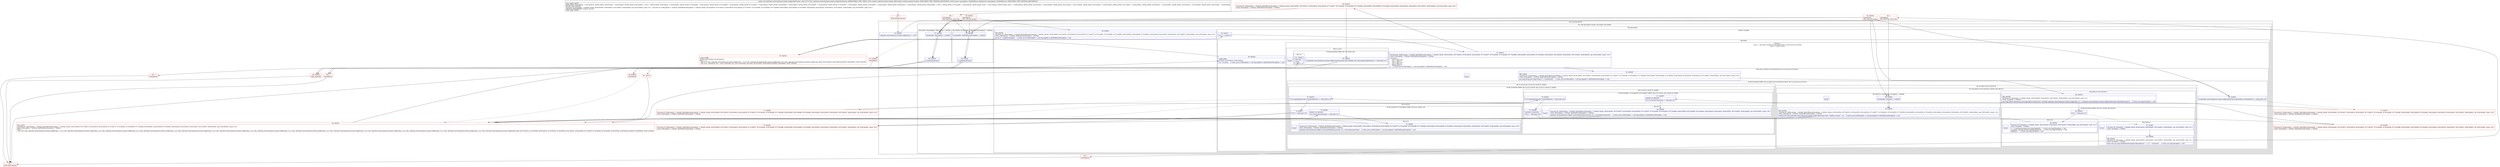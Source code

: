 digraph "CFG forandroidx.constraintlayout.motion.widget.KeyFrames.\<init\>(Landroid\/content\/Context;Lorg\/xmlpull\/v1\/XmlPullParser;)V" {
subgraph cluster_Region_807075675 {
label = "R(2:1|(2:3|(2:6|39)))";
node [shape=record,color=blue];
Node_53 [shape=record,label="{53\:\ 0x0000|androidx.constraintlayout.motion.widget.Key r1 = null\l}"];
subgraph cluster_TryCatchRegion_1408044666 {
label = "Try: R(2:3|(2:6|39)) catches: R(2:42|43), R(2:45|46)";
node [shape=record,color=blue];
subgraph cluster_Region_2038142398 {
label = "R(2:3|(2:6|39))";
node [shape=record,color=blue];
Node_54 [shape=record,label="{54\:\ 0x000c|TRY_ENTER\lTryCatch #3 \{IOException \-\> 0x00a8, XmlPullParserException \-\> 0x00ad, blocks: (B:54:0x000c, B:57:0x0013, B:59:0x0018, B:62:0x0025, B:71:0x0077, B:74:0x0081, B:76:0x0085, B:77:0x008b, B:80:0x0095, B:82:0x0099, B:70:0x006e, B:84:0x00a0, B:64:0x0032, B:66:0x003c, B:67:0x0051, B:68:0x006c), top: B:95:0x000c, inners: #0 \}\lCatch: IOException \-\> 0x00a8, XmlPullParserException \-\> 0x00ad\l|int int r2 = r9.getEventType()     \/\/ Catch: java.io.IOException \-\> La8 org.xmlpull.v1.XmlPullParserException \-\> Lad\l}"];
subgraph cluster_LoopRegion_541859193 {
label = "LOOP:0: (2:6|39)";
node [shape=record,color=blue];
Node_56 [shape=record,label="{56\:\ 0x0011|if (r2 != 1) goto L6\l}"];
subgraph cluster_Region_1699118791 {
label = "R(2:6|39)";
node [shape=record,color=blue];
subgraph cluster_SwitchRegion_2112598880 {
label = "Switch: 2
 case 2 -> R(3:14|(1:(2:29|(2:31|1)(3:32|33|1)))(1:(1:(2:21|1))(1:(2:27|1)))|1)
 case 3 -> R(2:(1:11)|1)";
node [shape=record,color=blue];
Node_57 [shape=record,label="{57\:\ 0x0013|TryCatch #3 \{IOException \-\> 0x00a8, XmlPullParserException \-\> 0x00ad, blocks: (B:54:0x000c, B:57:0x0013, B:59:0x0018, B:62:0x0025, B:71:0x0077, B:74:0x0081, B:76:0x0085, B:77:0x008b, B:80:0x0095, B:82:0x0099, B:70:0x006e, B:84:0x00a0, B:64:0x0032, B:66:0x003c, B:67:0x0051, B:68:0x006c), top: B:95:0x000c, inners: #0 \}\lCatch: IOException \-\> 0x00a8, XmlPullParserException \-\> 0x00ad\l|switch(r2) \{\l    case 0: goto L38;\l    case 1: goto L7;\l    case 2: goto L14;\l    case 3: goto L8;\l    default: goto L7;\l\}     \/\/ Catch: java.io.IOException \-\> La8 org.xmlpull.v1.XmlPullParserException \-\> Lad\l}"];
subgraph cluster_Region_1486364422 {
label = "R(3:14|(1:(2:29|(2:31|1)(3:32|33|1)))(1:(1:(2:21|1))(1:(2:27|1)))|1)";
node [shape=record,color=blue];
Node_62 [shape=record,label="{62\:\ 0x0025|TRY_LEAVE\lTryCatch #3 \{IOException \-\> 0x00a8, XmlPullParserException \-\> 0x00ad, blocks: (B:54:0x000c, B:57:0x0013, B:59:0x0018, B:62:0x0025, B:71:0x0077, B:74:0x0081, B:76:0x0085, B:77:0x008b, B:80:0x0095, B:82:0x0099, B:70:0x006e, B:84:0x00a0, B:64:0x0032, B:66:0x003c, B:67:0x0051, B:68:0x006c), top: B:95:0x000c, inners: #0 \}\lCatch: IOException \-\> 0x00a8, XmlPullParserException \-\> 0x00ad\l|java.lang.String java.lang.String r3 = r9.getName()     \/\/ Catch: java.io.IOException \-\> La8 org.xmlpull.v1.XmlPullParserException \-\> Lad\l}"];
subgraph cluster_IfRegion_251585172 {
label = "IF [B:63:0x0030] THEN: R(1:(2:29|(2:31|1)(3:32|33|1))) ELSE: R(1:(1:(2:21|1))(1:(2:27|1)))";
node [shape=record,color=blue];
Node_63 [shape=record,label="{63\:\ 0x0030|if (androidx.constraintlayout.motion.widget.KeyFrames.sKeyMakers.containsKey(r3) != false) goto L28\l}"];
subgraph cluster_Region_1792412799 {
label = "R(1:(2:29|(2:31|1)(3:32|33|1)))";
node [shape=record,color=blue];
subgraph cluster_TryCatchRegion_2033282747 {
label = "Try: R(2:29|(2:31|1)(3:32|33|1)) catches: R(3:36|37|1)";
node [shape=record,color=blue];
subgraph cluster_Region_1318683111 {
label = "R(2:29|(2:31|1)(3:32|33|1))";
node [shape=record,color=blue];
Node_64 [shape=record,label="{64\:\ 0x0032|TRY_ENTER\lTryCatch #0 \{Exception \-\> 0x006d, blocks: (B:64:0x0032, B:66:0x003c, B:67:0x0051, B:68:0x006c), top: B:93:0x0032, outer: #3 \}\lCatch: Exception \-\> 0x006d\l|java.lang.reflect.Constructor java.lang.reflect.Constructor\<? extends androidx.constraintlayout.motion.widget.Key\> r3 = androidx.constraintlayout.motion.widget.KeyFrames.sKeyMakers.get(r3)     \/\/ Catch: java.lang.Exception \-\> L6d\l}"];
subgraph cluster_IfRegion_253935367 {
label = "IF [B:65:0x003a] THEN: R(2:31|1) ELSE: R(3:32|33|1)";
node [shape=record,color=blue];
Node_65 [shape=record,label="{65\:\ 0x003a|if (r3 != null) goto L31\l}"];
subgraph cluster_Region_1755895297 {
label = "R(2:31|1)";
node [shape=record,color=blue];
Node_66 [shape=record,label="{66\:\ 0x003c|TryCatch #0 \{Exception \-\> 0x006d, blocks: (B:64:0x0032, B:66:0x003c, B:67:0x0051, B:68:0x006c), top: B:93:0x0032, outer: #3 \}\lCatch: Exception \-\> 0x006d\l|r1 = r3.newInstance(new java.lang.Object[0])     \/\/ Catch: java.lang.Exception \-\> L6d\lr1.load(r8, android.util.Xml.asAttributeSet(r9))     \/\/ Catch: java.lang.Exception \-\> L6d\laddKey(r1)     \/\/ Catch: java.lang.Exception \-\> L6d\l}"];
Node_InsnContainer_2019202724 [shape=record,label="{|break\l}"];
}
subgraph cluster_Region_1850297319 {
label = "R(3:32|33|1)";
node [shape=record,color=blue];
Node_67 [shape=record,label="{67\:\ 0x0051|TryCatch #0 \{Exception \-\> 0x006d, blocks: (B:64:0x0032, B:66:0x003c, B:67:0x0051, B:68:0x006c), top: B:93:0x0032, outer: #3 \}\lCatch: Exception \-\> 0x006d\l}"];
Node_68 [shape=record,label="{68\:\ 0x006c|TRY_LEAVE\lTryCatch #0 \{Exception \-\> 0x006d, blocks: (B:64:0x0032, B:66:0x003c, B:67:0x0051, B:68:0x006c), top: B:93:0x0032, outer: #3 \}\lCatch: Exception \-\> 0x006d\l|throw new java.lang.NullPointerException(\"Keymaker for \" + r3 + \" not found\")     \/\/ Catch: java.lang.Exception \-\> L6d\l}"];
Node_InsnContainer_1132452107 [shape=record,label="{|break\l}"];
}
}
}
subgraph cluster_Region_428900591 {
label = "R(3:36|37|1) | ExcHandler: Exception \-\> 0x006d\l";
node [shape=record,color=blue];
Node_69 [shape=record,label="{69\:\ 0x006d|ExcHandler: Exception \-\> 0x006d\l}"];
Node_70 [shape=record,label="{70\:\ 0x006e|TRY_ENTER\lTryCatch #3 \{IOException \-\> 0x00a8, XmlPullParserException \-\> 0x00ad, blocks: (B:54:0x000c, B:57:0x0013, B:59:0x0018, B:62:0x0025, B:71:0x0077, B:74:0x0081, B:76:0x0085, B:77:0x008b, B:80:0x0095, B:82:0x0099, B:70:0x006e, B:84:0x00a0, B:64:0x0032, B:66:0x003c, B:67:0x0051, B:68:0x006c), top: B:95:0x000c, inners: #0 \}\lCatch: IOException \-\> 0x00a8, XmlPullParserException \-\> 0x00ad\l|android.util.Log.e(androidx.constraintlayout.motion.widget.KeyFrames.TAG, \"unable to create \", r3)     \/\/ Catch: java.io.IOException \-\> La8 org.xmlpull.v1.XmlPullParserException \-\> Lad\l}"];
Node_InsnContainer_1806066128 [shape=record,label="{|break\l}"];
}
}
}
subgraph cluster_Region_1206199734 {
label = "R(1:(1:(2:21|1))(1:(2:27|1))) | ELSE_IF_CHAIN\l";
node [shape=record,color=blue];
subgraph cluster_IfRegion_1991317767 {
label = "IF [B:72:0x007d] THEN: R(1:(2:21|1)) ELSE: R(1:(2:27|1)) | ELSE_IF_CHAIN\l";
node [shape=record,color=blue];
Node_72 [shape=record,label="{72\:\ 0x007d|if (r3.equalsIgnoreCase(\"CustomAttribute\") != false) goto L18\l}"];
subgraph cluster_Region_2054101952 {
label = "R(1:(2:21|1))";
node [shape=record,color=blue];
subgraph cluster_IfRegion_115120054 {
label = "IF [B:73:0x007f, B:75:0x0083] THEN: R(2:21|1) ELSE: null";
node [shape=record,color=blue];
Node_73 [shape=record,label="{73\:\ 0x007f|if (r1 != null) goto L19\l}"];
Node_75 [shape=record,label="{75\:\ 0x0083|ADDED_TO_REGION\l|if (r1.mCustomConstraints != null) goto L21\l}"];
subgraph cluster_Region_1380572435 {
label = "R(2:21|1)";
node [shape=record,color=blue];
Node_76 [shape=record,label="{76\:\ 0x0085|TryCatch #3 \{IOException \-\> 0x00a8, XmlPullParserException \-\> 0x00ad, blocks: (B:54:0x000c, B:57:0x0013, B:59:0x0018, B:62:0x0025, B:71:0x0077, B:74:0x0081, B:76:0x0085, B:77:0x008b, B:80:0x0095, B:82:0x0099, B:70:0x006e, B:84:0x00a0, B:64:0x0032, B:66:0x003c, B:67:0x0051, B:68:0x006c), top: B:95:0x000c, inners: #0 \}\lCatch: IOException \-\> 0x00a8, XmlPullParserException \-\> 0x00ad\l|androidx.constraintlayout.widget.ConstraintAttribute.parse(r8, r9, r1.mCustomConstraints)     \/\/ Catch: java.io.IOException \-\> La8 org.xmlpull.v1.XmlPullParserException \-\> Lad\l}"];
Node_InsnContainer_1743092634 [shape=record,label="{|break\l}"];
}
}
}
subgraph cluster_Region_1066745431 {
label = "R(1:(2:27|1)) | ELSE_IF_CHAIN\l";
node [shape=record,color=blue];
subgraph cluster_IfRegion_894304294 {
label = "IF [B:78:0x0091, B:79:0x0093, B:81:0x0097] THEN: R(2:27|1) ELSE: null | ELSE_IF_CHAIN\l";
node [shape=record,color=blue];
Node_78 [shape=record,label="{78\:\ 0x0091|if (r3.equalsIgnoreCase(\"CustomMethod\") != false) goto L24\l}"];
Node_79 [shape=record,label="{79\:\ 0x0093|ADDED_TO_REGION\l|if (r1 != null) goto L25\l}"];
Node_81 [shape=record,label="{81\:\ 0x0097|ADDED_TO_REGION\l|if (r1.mCustomConstraints != null) goto L27\l}"];
subgraph cluster_Region_469286992 {
label = "R(2:27|1)";
node [shape=record,color=blue];
Node_82 [shape=record,label="{82\:\ 0x0099|TryCatch #3 \{IOException \-\> 0x00a8, XmlPullParserException \-\> 0x00ad, blocks: (B:54:0x000c, B:57:0x0013, B:59:0x0018, B:62:0x0025, B:71:0x0077, B:74:0x0081, B:76:0x0085, B:77:0x008b, B:80:0x0095, B:82:0x0099, B:70:0x006e, B:84:0x00a0, B:64:0x0032, B:66:0x003c, B:67:0x0051, B:68:0x006c), top: B:95:0x000c, inners: #0 \}\lCatch: IOException \-\> 0x00a8, XmlPullParserException \-\> 0x00ad\l|androidx.constraintlayout.widget.ConstraintAttribute.parse(r8, r9, r1.mCustomConstraints)     \/\/ Catch: java.io.IOException \-\> La8 org.xmlpull.v1.XmlPullParserException \-\> Lad\l}"];
Node_InsnContainer_1362326662 [shape=record,label="{|break\l}"];
}
}
}
}
}
}
Node_InsnContainer_1400947835 [shape=record,label="{|break\l}"];
}
subgraph cluster_Region_536169530 {
label = "R(2:(1:11)|1)";
node [shape=record,color=blue];
subgraph cluster_IfRegion_159694357 {
label = "IF [B:60:0x0022] THEN: R(1:11) ELSE: null";
node [shape=record,color=blue];
Node_60 [shape=record,label="{60\:\ 0x0022|if (androidx.constraintlayout.motion.widget.ViewTransition.KEY_FRAME_SET_TAG.equals(r9.getName()) != false) goto L10\l}"];
subgraph cluster_Region_1129938151 {
label = "R(1:11)";
node [shape=record,color=blue];
Node_61 [shape=record,label="{61\:\ 0x0024|RETURN\l|return\l}"];
}
}
Node_InsnContainer_372235243 [shape=record,label="{|break\l}"];
}
}
Node_85 [shape=record,label="{85\:\ 0x00a4|LOOP_END\lLOOP:0: B:55:0x0010\-\>B:85:0x00a4\l|r2 = r9.next()     \/\/ Catch: java.io.IOException \-\> La8 org.xmlpull.v1.XmlPullParserException \-\> Lad\l}"];
}
}
}
subgraph cluster_Region_596562312 {
label = "R(2:42|43) | ExcHandler: IOException \-\> 0x00a8\l";
node [shape=record,color=blue];
Node_87 [shape=record,label="{87\:\ 0x00a8|ExcHandler: IOException \-\> 0x00a8\l}"];
Node_88 [shape=record,label="{88\:\ 0x00a9|r1.printStackTrace()\l}"];
}
subgraph cluster_Region_257341434 {
label = "R(2:45|46) | ExcHandler: XmlPullParserException \-\> 0x00ad\l";
node [shape=record,color=blue];
Node_89 [shape=record,label="{89\:\ 0x00ad|ExcHandler: XmlPullParserException \-\> 0x00ad\l}"];
Node_90 [shape=record,label="{90\:\ 0x00ae|r1.printStackTrace()\l}"];
}
}
}
subgraph cluster_Region_257341434 {
label = "R(2:45|46) | ExcHandler: XmlPullParserException \-\> 0x00ad\l";
node [shape=record,color=blue];
Node_89 [shape=record,label="{89\:\ 0x00ad|ExcHandler: XmlPullParserException \-\> 0x00ad\l}"];
Node_90 [shape=record,label="{90\:\ 0x00ae|r1.printStackTrace()\l}"];
}
subgraph cluster_Region_596562312 {
label = "R(2:42|43) | ExcHandler: IOException \-\> 0x00a8\l";
node [shape=record,color=blue];
Node_87 [shape=record,label="{87\:\ 0x00a8|ExcHandler: IOException \-\> 0x00a8\l}"];
Node_88 [shape=record,label="{88\:\ 0x00a9|r1.printStackTrace()\l}"];
}
subgraph cluster_Region_428900591 {
label = "R(3:36|37|1) | ExcHandler: Exception \-\> 0x006d\l";
node [shape=record,color=blue];
Node_69 [shape=record,label="{69\:\ 0x006d|ExcHandler: Exception \-\> 0x006d\l}"];
Node_70 [shape=record,label="{70\:\ 0x006e|TRY_ENTER\lTryCatch #3 \{IOException \-\> 0x00a8, XmlPullParserException \-\> 0x00ad, blocks: (B:54:0x000c, B:57:0x0013, B:59:0x0018, B:62:0x0025, B:71:0x0077, B:74:0x0081, B:76:0x0085, B:77:0x008b, B:80:0x0095, B:82:0x0099, B:70:0x006e, B:84:0x00a0, B:64:0x0032, B:66:0x003c, B:67:0x0051, B:68:0x006c), top: B:95:0x000c, inners: #0 \}\lCatch: IOException \-\> 0x00a8, XmlPullParserException \-\> 0x00ad\l|android.util.Log.e(androidx.constraintlayout.motion.widget.KeyFrames.TAG, \"unable to create \", r3)     \/\/ Catch: java.io.IOException \-\> La8 org.xmlpull.v1.XmlPullParserException \-\> Lad\l}"];
Node_InsnContainer_1806066128 [shape=record,label="{|break\l}"];
}
Node_51 [shape=record,color=red,label="{51\:\ ?|MTH_ENTER_BLOCK\l}"];
Node_95 [shape=record,color=red,label="{95\:\ 0x000c|SYNTHETIC\lEXC_TOP_SPLITTER\l}"];
Node_55 [shape=record,color=red,label="{55\:\ 0x0010|LOOP_START\lLOOP:0: B:55:0x0010\-\>B:85:0x00a4\lPHI: r1 r2 \l  PHI: (r1v3 'key' androidx.constraintlayout.motion.widget.Key) = (r1v0 'key' androidx.constraintlayout.motion.widget.Key), (r1v4 'key' androidx.constraintlayout.motion.widget.Key) binds: [B:54:0x000c, B:85:0x00a4] A[DONT_GENERATE, DONT_INLINE]\l  PHI: (r2v1 'eventType' int) = (r2v0 'eventType' int), (r2v2 'eventType' int) binds: [B:54:0x000c, B:85:0x00a4] A[DONT_GENERATE, DONT_INLINE]\l}"];
Node_58 [shape=record,color=red,label="{58\:\ 0x0016}"];
Node_59 [shape=record,color=red,label="{59\:\ 0x0018|TryCatch #3 \{IOException \-\> 0x00a8, XmlPullParserException \-\> 0x00ad, blocks: (B:54:0x000c, B:57:0x0013, B:59:0x0018, B:62:0x0025, B:71:0x0077, B:74:0x0081, B:76:0x0085, B:77:0x008b, B:80:0x0095, B:82:0x0099, B:70:0x006e, B:84:0x00a0, B:64:0x0032, B:66:0x003c, B:67:0x0051, B:68:0x006c), top: B:95:0x000c, inners: #0 \}\lCatch: IOException \-\> 0x00a8, XmlPullParserException \-\> 0x00ad\l}"];
Node_98 [shape=record,color=red,label="{98\:\ 0x0024|SYNTHETIC\l}"];
Node_52 [shape=record,color=red,label="{52\:\ ?|MTH_EXIT_BLOCK\l}"];
Node_96 [shape=record,color=red,label="{96\:\ ?|SYNTHETIC\lEXC_BOTTOM_SPLITTER\l}"];
Node_71 [shape=record,color=red,label="{71\:\ 0x0077|TryCatch #3 \{IOException \-\> 0x00a8, XmlPullParserException \-\> 0x00ad, blocks: (B:54:0x000c, B:57:0x0013, B:59:0x0018, B:62:0x0025, B:71:0x0077, B:74:0x0081, B:76:0x0085, B:77:0x008b, B:80:0x0095, B:82:0x0099, B:70:0x006e, B:84:0x00a0, B:64:0x0032, B:66:0x003c, B:67:0x0051, B:68:0x006c), top: B:95:0x000c, inners: #0 \}\lCatch: IOException \-\> 0x00a8, XmlPullParserException \-\> 0x00ad\l}"];
Node_74 [shape=record,color=red,label="{74\:\ 0x0081|TryCatch #3 \{IOException \-\> 0x00a8, XmlPullParserException \-\> 0x00ad, blocks: (B:54:0x000c, B:57:0x0013, B:59:0x0018, B:62:0x0025, B:71:0x0077, B:74:0x0081, B:76:0x0085, B:77:0x008b, B:80:0x0095, B:82:0x0099, B:70:0x006e, B:84:0x00a0, B:64:0x0032, B:66:0x003c, B:67:0x0051, B:68:0x006c), top: B:95:0x000c, inners: #0 \}\lCatch: IOException \-\> 0x00a8, XmlPullParserException \-\> 0x00ad\l}"];
Node_77 [shape=record,color=red,label="{77\:\ 0x008b|TryCatch #3 \{IOException \-\> 0x00a8, XmlPullParserException \-\> 0x00ad, blocks: (B:54:0x000c, B:57:0x0013, B:59:0x0018, B:62:0x0025, B:71:0x0077, B:74:0x0081, B:76:0x0085, B:77:0x008b, B:80:0x0095, B:82:0x0099, B:70:0x006e, B:84:0x00a0, B:64:0x0032, B:66:0x003c, B:67:0x0051, B:68:0x006c), top: B:95:0x000c, inners: #0 \}\lCatch: IOException \-\> 0x00a8, XmlPullParserException \-\> 0x00ad\l}"];
Node_80 [shape=record,color=red,label="{80\:\ 0x0095|TryCatch #3 \{IOException \-\> 0x00a8, XmlPullParserException \-\> 0x00ad, blocks: (B:54:0x000c, B:57:0x0013, B:59:0x0018, B:62:0x0025, B:71:0x0077, B:74:0x0081, B:76:0x0085, B:77:0x008b, B:80:0x0095, B:82:0x0099, B:70:0x006e, B:84:0x00a0, B:64:0x0032, B:66:0x003c, B:67:0x0051, B:68:0x006c), top: B:95:0x000c, inners: #0 \}\lCatch: IOException \-\> 0x00a8, XmlPullParserException \-\> 0x00ad\l}"];
Node_93 [shape=record,color=red,label="{93\:\ 0x0032|SYNTHETIC\lEXC_TOP_SPLITTER\l}"];
Node_94 [shape=record,color=red,label="{94\:\ ?|SYNTHETIC\lEXC_BOTTOM_SPLITTER\l}"];
Node_99 [shape=record,color=red,label="{99\:\ ?|SYNTHETIC\l}"];
Node_84 [shape=record,color=red,label="{84\:\ 0x00a0|TRY_LEAVE\lTryCatch #3 \{IOException \-\> 0x00a8, XmlPullParserException \-\> 0x00ad, blocks: (B:54:0x000c, B:57:0x0013, B:59:0x0018, B:62:0x0025, B:71:0x0077, B:74:0x0081, B:76:0x0085, B:77:0x008b, B:80:0x0095, B:82:0x0099, B:70:0x006e, B:84:0x00a0, B:64:0x0032, B:66:0x003c, B:67:0x0051, B:68:0x006c), top: B:95:0x000c, inners: #0 \}\lCatch: IOException \-\> 0x00a8, XmlPullParserException \-\> 0x00ad\lPHI: r1 \l  PHI: (r1v4 'key' androidx.constraintlayout.motion.widget.Key) = (r1v3 'key' androidx.constraintlayout.motion.widget.Key), (r1v3 'key' androidx.constraintlayout.motion.widget.Key), (r1v5 'key' androidx.constraintlayout.motion.widget.Key), (r1v3 'key' androidx.constraintlayout.motion.widget.Key), (r1v3 'key' androidx.constraintlayout.motion.widget.Key), (r1v3 'key' androidx.constraintlayout.motion.widget.Key), (r1v3 'key' androidx.constraintlayout.motion.widget.Key), (r1v3 'key' androidx.constraintlayout.motion.widget.Key), (r1v3 'key' androidx.constraintlayout.motion.widget.Key), (r1v3 'key' androidx.constraintlayout.motion.widget.Key), (r1v3 'key' androidx.constraintlayout.motion.widget.Key), (r1v3 'key' androidx.constraintlayout.motion.widget.Key) binds: [B:57:0x0013, B:70:0x006e, B:66:0x003c, B:78:0x0091, B:79:0x0093, B:81:0x0097, B:82:0x0099, B:73:0x007f, B:75:0x0083, B:76:0x0085, B:60:0x0022, B:58:0x0016] A[DONT_GENERATE, DONT_INLINE]\l}"];
Node_97 [shape=record,color=red,label="{97\:\ 0x00b2|SYNTHETIC\l}"];
Node_101 [shape=record,color=red,label="{101\:\ ?|SYNTHETIC\l}"];
Node_92 [shape=record,color=red,label="{92\:\ 0x00b2|ORIG_RETURN\l}"];
Node_100 [shape=record,color=red,label="{100\:\ ?|SYNTHETIC\l}"];
MethodNode[shape=record,label="{public void androidx.constraintlayout.motion.widget.KeyFrames.\<init\>((r7v0 'this' androidx.constraintlayout.motion.widget.KeyFrames A[IMMUTABLE_TYPE, THIS]), (r8v0 'context' android.content.Context A[D('context' android.content.Context), IMMUTABLE_TYPE, METHOD_ARGUMENT]), (r9v0 'parser' org.xmlpull.v1.XmlPullParser A[D('parser' org.xmlpull.v1.XmlPullParser), IMMUTABLE_TYPE, METHOD_ARGUMENT]))  | USE_LINES_HINTS\lBACK_EDGE: B:85:0x00a4 \-\> B:55:0x0010, CROSS_EDGE: B:60:0x0022 \-\> B:84:0x00a0, CROSS_EDGE: B:92:0x00b2 \-\> B:52:?, CROSS_EDGE: B:90:0x00ae \-\> B:92:0x00b2, CROSS_EDGE: B:76:0x0085 \-\> B:84:0x00a0, CROSS_EDGE: B:75:0x0083 \-\> B:84:0x00a0, CROSS_EDGE: B:73:0x007f \-\> B:84:0x00a0, CROSS_EDGE: B:82:0x0099 \-\> B:84:0x00a0, CROSS_EDGE: B:81:0x0097 \-\> B:84:0x00a0, CROSS_EDGE: B:79:0x0093 \-\> B:84:0x00a0, CROSS_EDGE: B:78:0x0091 \-\> B:84:0x00a0, CROSS_EDGE: B:66:0x003c \-\> B:84:0x00a0, CROSS_EDGE: B:68:0x006c \-\> B:52:?, CROSS_EDGE: B:70:0x006e \-\> B:84:0x00a0, CROSS_EDGE: B:94:? \-\> B:87:0x00a8, CROSS_EDGE: B:94:? \-\> B:89:0x00ad, CROSS_EDGE: B:93:0x0032 \-\> B:69:0x006d, CROSS_EDGE: B:93:0x0032 \-\> B:87:0x00a8, CROSS_EDGE: B:93:0x0032 \-\> B:89:0x00ad, CROSS_EDGE: B:57:0x0013 \-\> B:84:0x00a0, CROSS_EDGE: B:56:0x0011 \-\> B:92:0x00b2, CROSS_EDGE: B:95:0x000c \-\> B:87:0x00a8, CROSS_EDGE: B:95:0x000c \-\> B:89:0x00ad\lINLINE_NOT_NEEDED\lTryCatch #0 \{Exception \-\> 0x006d, blocks: (B:64:0x0032, B:66:0x003c, B:67:0x0051, B:68:0x006c), top: B:93:0x0032, outer: #3 \}, TryCatch #3 \{IOException \-\> 0x00a8, XmlPullParserException \-\> 0x00ad, blocks: (B:54:0x000c, B:57:0x0013, B:59:0x0018, B:62:0x0025, B:71:0x0077, B:74:0x0081, B:76:0x0085, B:77:0x008b, B:80:0x0095, B:82:0x0099, B:70:0x006e, B:84:0x00a0, B:64:0x0032, B:66:0x003c, B:67:0x0051, B:68:0x006c), top: B:95:0x000c, inners: #0 \}\lMETHOD_PARAMETERS: [context, parser]\lTYPE_VARS: EMPTY\l}"];
MethodNode -> Node_51;Node_53 -> Node_95;
Node_54 -> Node_55;
Node_56 -> Node_57;
Node_56 -> Node_97[style=dashed];
Node_57 -> Node_58;
Node_57 -> Node_59;
Node_57 -> Node_62;
Node_57 -> Node_84;
Node_62 -> Node_63;
Node_63 -> Node_71[style=dashed];
Node_63 -> Node_93;
Node_64 -> Node_65;
Node_65 -> Node_66;
Node_65 -> Node_67[style=dashed];
Node_66 -> Node_84;
Node_67 -> Node_68;
Node_68 -> Node_94;
Node_68 -> Node_99;
Node_69 -> Node_70;
Node_70 -> Node_84;
Node_72 -> Node_73;
Node_72 -> Node_77[style=dashed];
Node_73 -> Node_74;
Node_73 -> Node_84[style=dashed];
Node_75 -> Node_76;
Node_75 -> Node_84[style=dashed];
Node_76 -> Node_84;
Node_78 -> Node_79;
Node_78 -> Node_84[style=dashed];
Node_79 -> Node_80;
Node_79 -> Node_84[style=dashed];
Node_81 -> Node_82;
Node_81 -> Node_84[style=dashed];
Node_82 -> Node_84;
Node_60 -> Node_84[style=dashed];
Node_60 -> Node_98;
Node_61 -> Node_52;
Node_85 -> Node_55;
Node_87 -> Node_88;
Node_88 -> Node_92;
Node_89 -> Node_90;
Node_90 -> Node_100;
Node_89 -> Node_90;
Node_90 -> Node_100;
Node_87 -> Node_88;
Node_88 -> Node_92;
Node_69 -> Node_70;
Node_70 -> Node_84;
Node_51 -> Node_53;
Node_95 -> Node_54;
Node_95 -> Node_87;
Node_95 -> Node_89;
Node_55 -> Node_56;
Node_58 -> Node_84;
Node_59 -> Node_60;
Node_59 -> Node_96;
Node_98 -> Node_61;
Node_96 -> Node_87;
Node_96 -> Node_89;
Node_71 -> Node_72;
Node_74 -> Node_75;
Node_77 -> Node_78;
Node_80 -> Node_81;
Node_93 -> Node_64;
Node_93 -> Node_69;
Node_93 -> Node_87;
Node_93 -> Node_89;
Node_94 -> Node_69;
Node_94 -> Node_87;
Node_94 -> Node_89;
Node_99 -> Node_52;
Node_84 -> Node_85;
Node_97 -> Node_101;
Node_101 -> Node_52;
Node_92 -> Node_52;
Node_100 -> Node_52;
}

